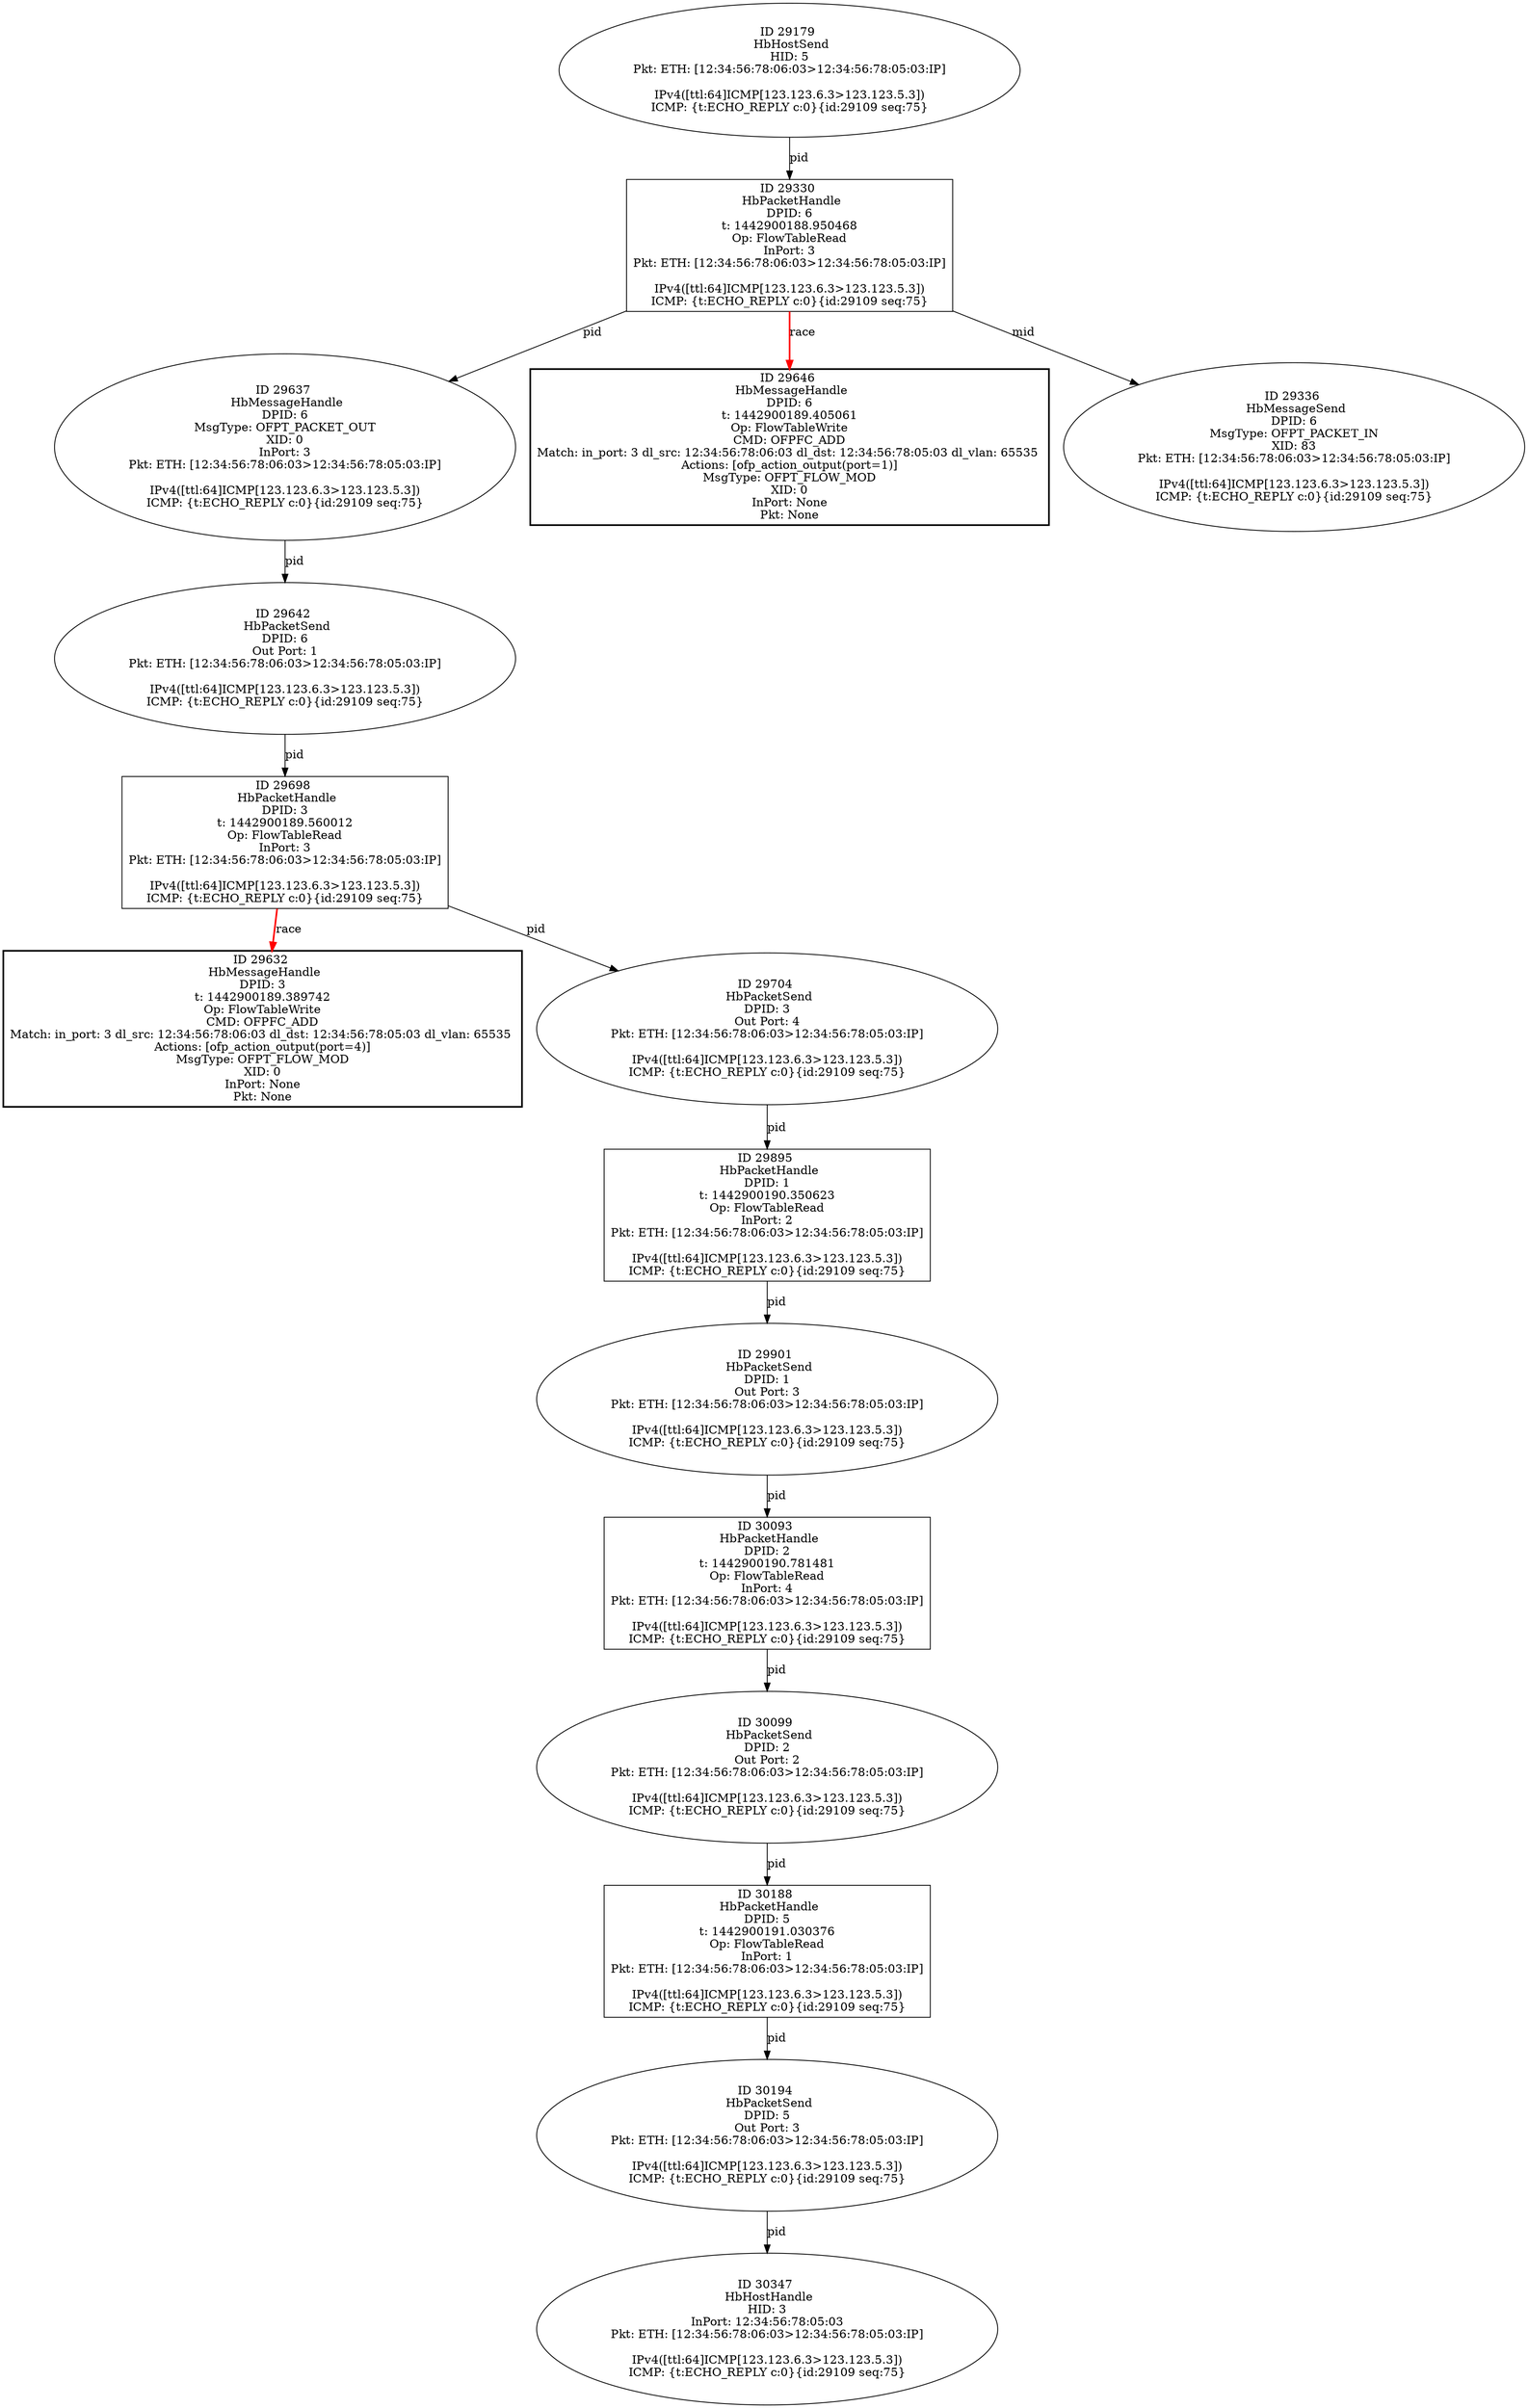 strict digraph G {
29632 [shape=box, style=bold, event=<hb_events.HbMessageHandle object at 0x10e0d4710>, label="ID 29632 
 HbMessageHandle
DPID: 3
t: 1442900189.389742
Op: FlowTableWrite
CMD: OFPFC_ADD
Match: in_port: 3 dl_src: 12:34:56:78:06:03 dl_dst: 12:34:56:78:05:03 dl_vlan: 65535 
Actions: [ofp_action_output(port=4)]
MsgType: OFPT_FLOW_MOD
XID: 0
InPort: None
Pkt: None"];
29698 [shape=box, event=<hb_events.HbPacketHandle object at 0x10e0fba10>, label="ID 29698 
 HbPacketHandle
DPID: 3
t: 1442900189.560012
Op: FlowTableRead
InPort: 3
Pkt: ETH: [12:34:56:78:06:03>12:34:56:78:05:03:IP]

IPv4([ttl:64]ICMP[123.123.6.3>123.123.5.3])
ICMP: {t:ECHO_REPLY c:0}{id:29109 seq:75}"];
29637 [shape=oval, event=<hb_events.HbMessageHandle object at 0x10e0d4850>, label="ID 29637 
 HbMessageHandle
DPID: 6
MsgType: OFPT_PACKET_OUT
XID: 0
InPort: 3
Pkt: ETH: [12:34:56:78:06:03>12:34:56:78:05:03:IP]

IPv4([ttl:64]ICMP[123.123.6.3>123.123.5.3])
ICMP: {t:ECHO_REPLY c:0}{id:29109 seq:75}"];
29895 [shape=box, event=<hb_events.HbPacketHandle object at 0x10e1c9d90>, label="ID 29895 
 HbPacketHandle
DPID: 1
t: 1442900190.350623
Op: FlowTableRead
InPort: 2
Pkt: ETH: [12:34:56:78:06:03>12:34:56:78:05:03:IP]

IPv4([ttl:64]ICMP[123.123.6.3>123.123.5.3])
ICMP: {t:ECHO_REPLY c:0}{id:29109 seq:75}"];
29704 [shape=oval, event=<hb_events.HbPacketSend object at 0x10e10d7d0>, label="ID 29704 
 HbPacketSend
DPID: 3
Out Port: 4
Pkt: ETH: [12:34:56:78:06:03>12:34:56:78:05:03:IP]

IPv4([ttl:64]ICMP[123.123.6.3>123.123.5.3])
ICMP: {t:ECHO_REPLY c:0}{id:29109 seq:75}"];
29642 [shape=oval, event=<hb_events.HbPacketSend object at 0x10e0aca50>, label="ID 29642 
 HbPacketSend
DPID: 6
Out Port: 1
Pkt: ETH: [12:34:56:78:06:03>12:34:56:78:05:03:IP]

IPv4([ttl:64]ICMP[123.123.6.3>123.123.5.3])
ICMP: {t:ECHO_REPLY c:0}{id:29109 seq:75}"];
30347 [shape=oval, event=<hb_events.HbHostHandle object at 0x10e3fb750>, label="ID 30347 
 HbHostHandle
HID: 3
InPort: 12:34:56:78:05:03
Pkt: ETH: [12:34:56:78:06:03>12:34:56:78:05:03:IP]

IPv4([ttl:64]ICMP[123.123.6.3>123.123.5.3])
ICMP: {t:ECHO_REPLY c:0}{id:29109 seq:75}"];
30188 [shape=box, event=<hb_events.HbPacketHandle object at 0x10e364fd0>, label="ID 30188 
 HbPacketHandle
DPID: 5
t: 1442900191.030376
Op: FlowTableRead
InPort: 1
Pkt: ETH: [12:34:56:78:06:03>12:34:56:78:05:03:IP]

IPv4([ttl:64]ICMP[123.123.6.3>123.123.5.3])
ICMP: {t:ECHO_REPLY c:0}{id:29109 seq:75}"];
29901 [shape=oval, event=<hb_events.HbPacketSend object at 0x10e1ea790>, label="ID 29901 
 HbPacketSend
DPID: 1
Out Port: 3
Pkt: ETH: [12:34:56:78:06:03>12:34:56:78:05:03:IP]

IPv4([ttl:64]ICMP[123.123.6.3>123.123.5.3])
ICMP: {t:ECHO_REPLY c:0}{id:29109 seq:75}"];
29646 [shape=box, style=bold, event=<hb_events.HbMessageHandle object at 0x10e0e1790>, label="ID 29646 
 HbMessageHandle
DPID: 6
t: 1442900189.405061
Op: FlowTableWrite
CMD: OFPFC_ADD
Match: in_port: 3 dl_src: 12:34:56:78:06:03 dl_dst: 12:34:56:78:05:03 dl_vlan: 65535 
Actions: [ofp_action_output(port=1)]
MsgType: OFPT_FLOW_MOD
XID: 0
InPort: None
Pkt: None"];
30093 [shape=box, event=<hb_events.HbPacketHandle object at 0x10e301890>, label="ID 30093 
 HbPacketHandle
DPID: 2
t: 1442900190.781481
Op: FlowTableRead
InPort: 4
Pkt: ETH: [12:34:56:78:06:03>12:34:56:78:05:03:IP]

IPv4([ttl:64]ICMP[123.123.6.3>123.123.5.3])
ICMP: {t:ECHO_REPLY c:0}{id:29109 seq:75}"];
30194 [shape=oval, event=<hb_events.HbPacketSend object at 0x10e34c690>, label="ID 30194 
 HbPacketSend
DPID: 5
Out Port: 3
Pkt: ETH: [12:34:56:78:06:03>12:34:56:78:05:03:IP]

IPv4([ttl:64]ICMP[123.123.6.3>123.123.5.3])
ICMP: {t:ECHO_REPLY c:0}{id:29109 seq:75}"];
30099 [shape=oval, event=<hb_events.HbPacketSend object at 0x10e301b10>, label="ID 30099 
 HbPacketSend
DPID: 2
Out Port: 2
Pkt: ETH: [12:34:56:78:06:03>12:34:56:78:05:03:IP]

IPv4([ttl:64]ICMP[123.123.6.3>123.123.5.3])
ICMP: {t:ECHO_REPLY c:0}{id:29109 seq:75}"];
29330 [shape=box, event=<hb_events.HbPacketHandle object at 0x10df96610>, label="ID 29330 
 HbPacketHandle
DPID: 6
t: 1442900188.950468
Op: FlowTableRead
InPort: 3
Pkt: ETH: [12:34:56:78:06:03>12:34:56:78:05:03:IP]

IPv4([ttl:64]ICMP[123.123.6.3>123.123.5.3])
ICMP: {t:ECHO_REPLY c:0}{id:29109 seq:75}"];
29336 [shape=oval, event=<hb_events.HbMessageSend object at 0x10df96fd0>, label="ID 29336 
 HbMessageSend
DPID: 6
MsgType: OFPT_PACKET_IN
XID: 83
Pkt: ETH: [12:34:56:78:06:03>12:34:56:78:05:03:IP]

IPv4([ttl:64]ICMP[123.123.6.3>123.123.5.3])
ICMP: {t:ECHO_REPLY c:0}{id:29109 seq:75}"];
29179 [shape=oval, event=<hb_events.HbHostSend object at 0x10dee84d0>, label="ID 29179 
 HbHostSend
HID: 5
Pkt: ETH: [12:34:56:78:06:03>12:34:56:78:05:03:IP]

IPv4([ttl:64]ICMP[123.123.6.3>123.123.5.3])
ICMP: {t:ECHO_REPLY c:0}{id:29109 seq:75}"];
29698 -> 29704  [rel=pid, label=pid];
29698 -> 29632  [harmful=True, color=red, style=bold, rel=race, label=race];
29637 -> 29642  [rel=pid, label=pid];
29895 -> 29901  [rel=pid, label=pid];
29704 -> 29895  [rel=pid, label=pid];
29642 -> 29698  [rel=pid, label=pid];
30188 -> 30194  [rel=pid, label=pid];
29901 -> 30093  [rel=pid, label=pid];
30093 -> 30099  [rel=pid, label=pid];
30194 -> 30347  [rel=pid, label=pid];
30099 -> 30188  [rel=pid, label=pid];
29330 -> 29336  [rel=mid, label=mid];
29330 -> 29637  [rel=pid, label=pid];
29330 -> 29646  [harmful=True, color=red, style=bold, rel=race, label=race];
29179 -> 29330  [rel=pid, label=pid];
}
